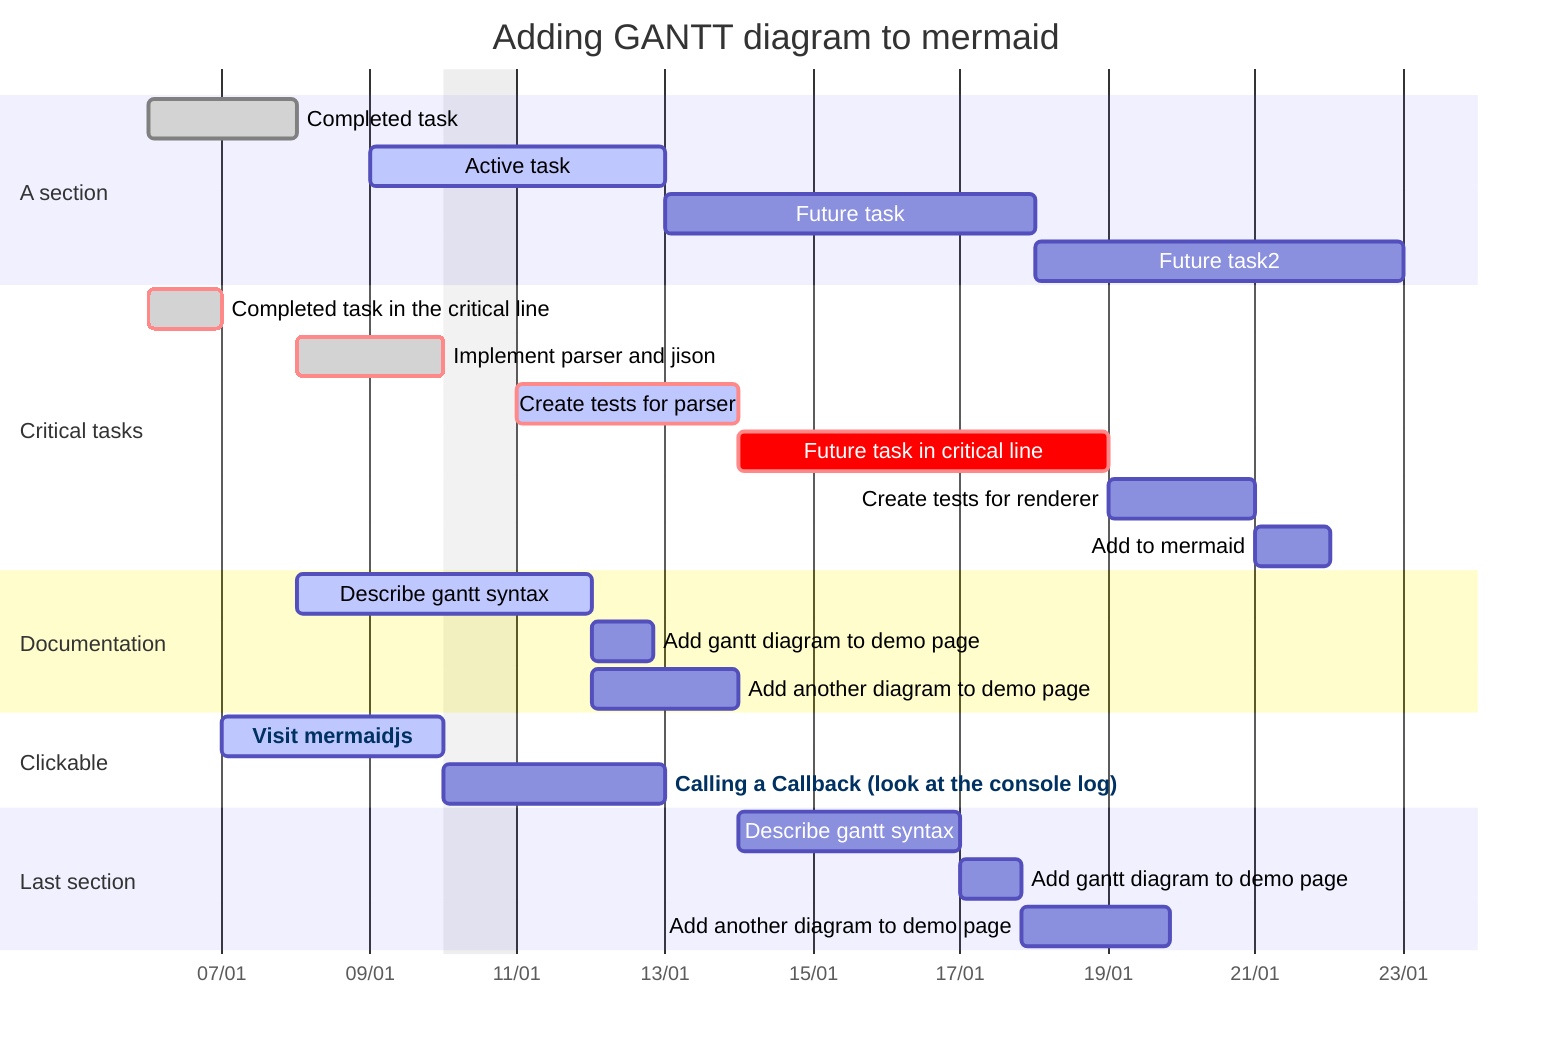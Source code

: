 gantt
    dateFormat YYYY-MM-DD
    axisFormat %d/%m
    title Adding GANTT diagram to mermaid
    excludes weekdays 2014-01-10

    section A section
    Completed task :done, des1, 2014-01-06,2014-01-08
    Active task :active, des2, 2014-01-09, 3d
    Future task : des3, after des2, 5d
    Future task2 : des4, after des3, 5d

    section Critical tasks
    Completed task in the critical line :crit, done, 2014-01-06,24h
    Implement parser and jison :crit, done, after des1, 2d
    Create tests for parser :crit, active, 3d
    Future task in critical line :crit, 5d
    Create tests for renderer :2d
    Add to mermaid :1d

    section Documentation
    Describe gantt syntax :active, a1, after des1, 3d
    Add gantt diagram to demo page :after a1 , 20h
    Add another diagram to demo page :doc1, after a1 , 48h

    section Clickable
    Visit mermaidjs :active, cl1, 2014-01-07,2014-01-10
    Calling a Callback (look at the console log) :cl2, after cl1, 3d

    click cl1 href "https://mermaidjs.github.io/"
    click cl2 call ganttTestClick("test", test, test)

    section Last section
    Describe gantt syntax :after doc1, 3d
    Add gantt diagram to demo page : 20h
    Add another diagram to demo page : 48h